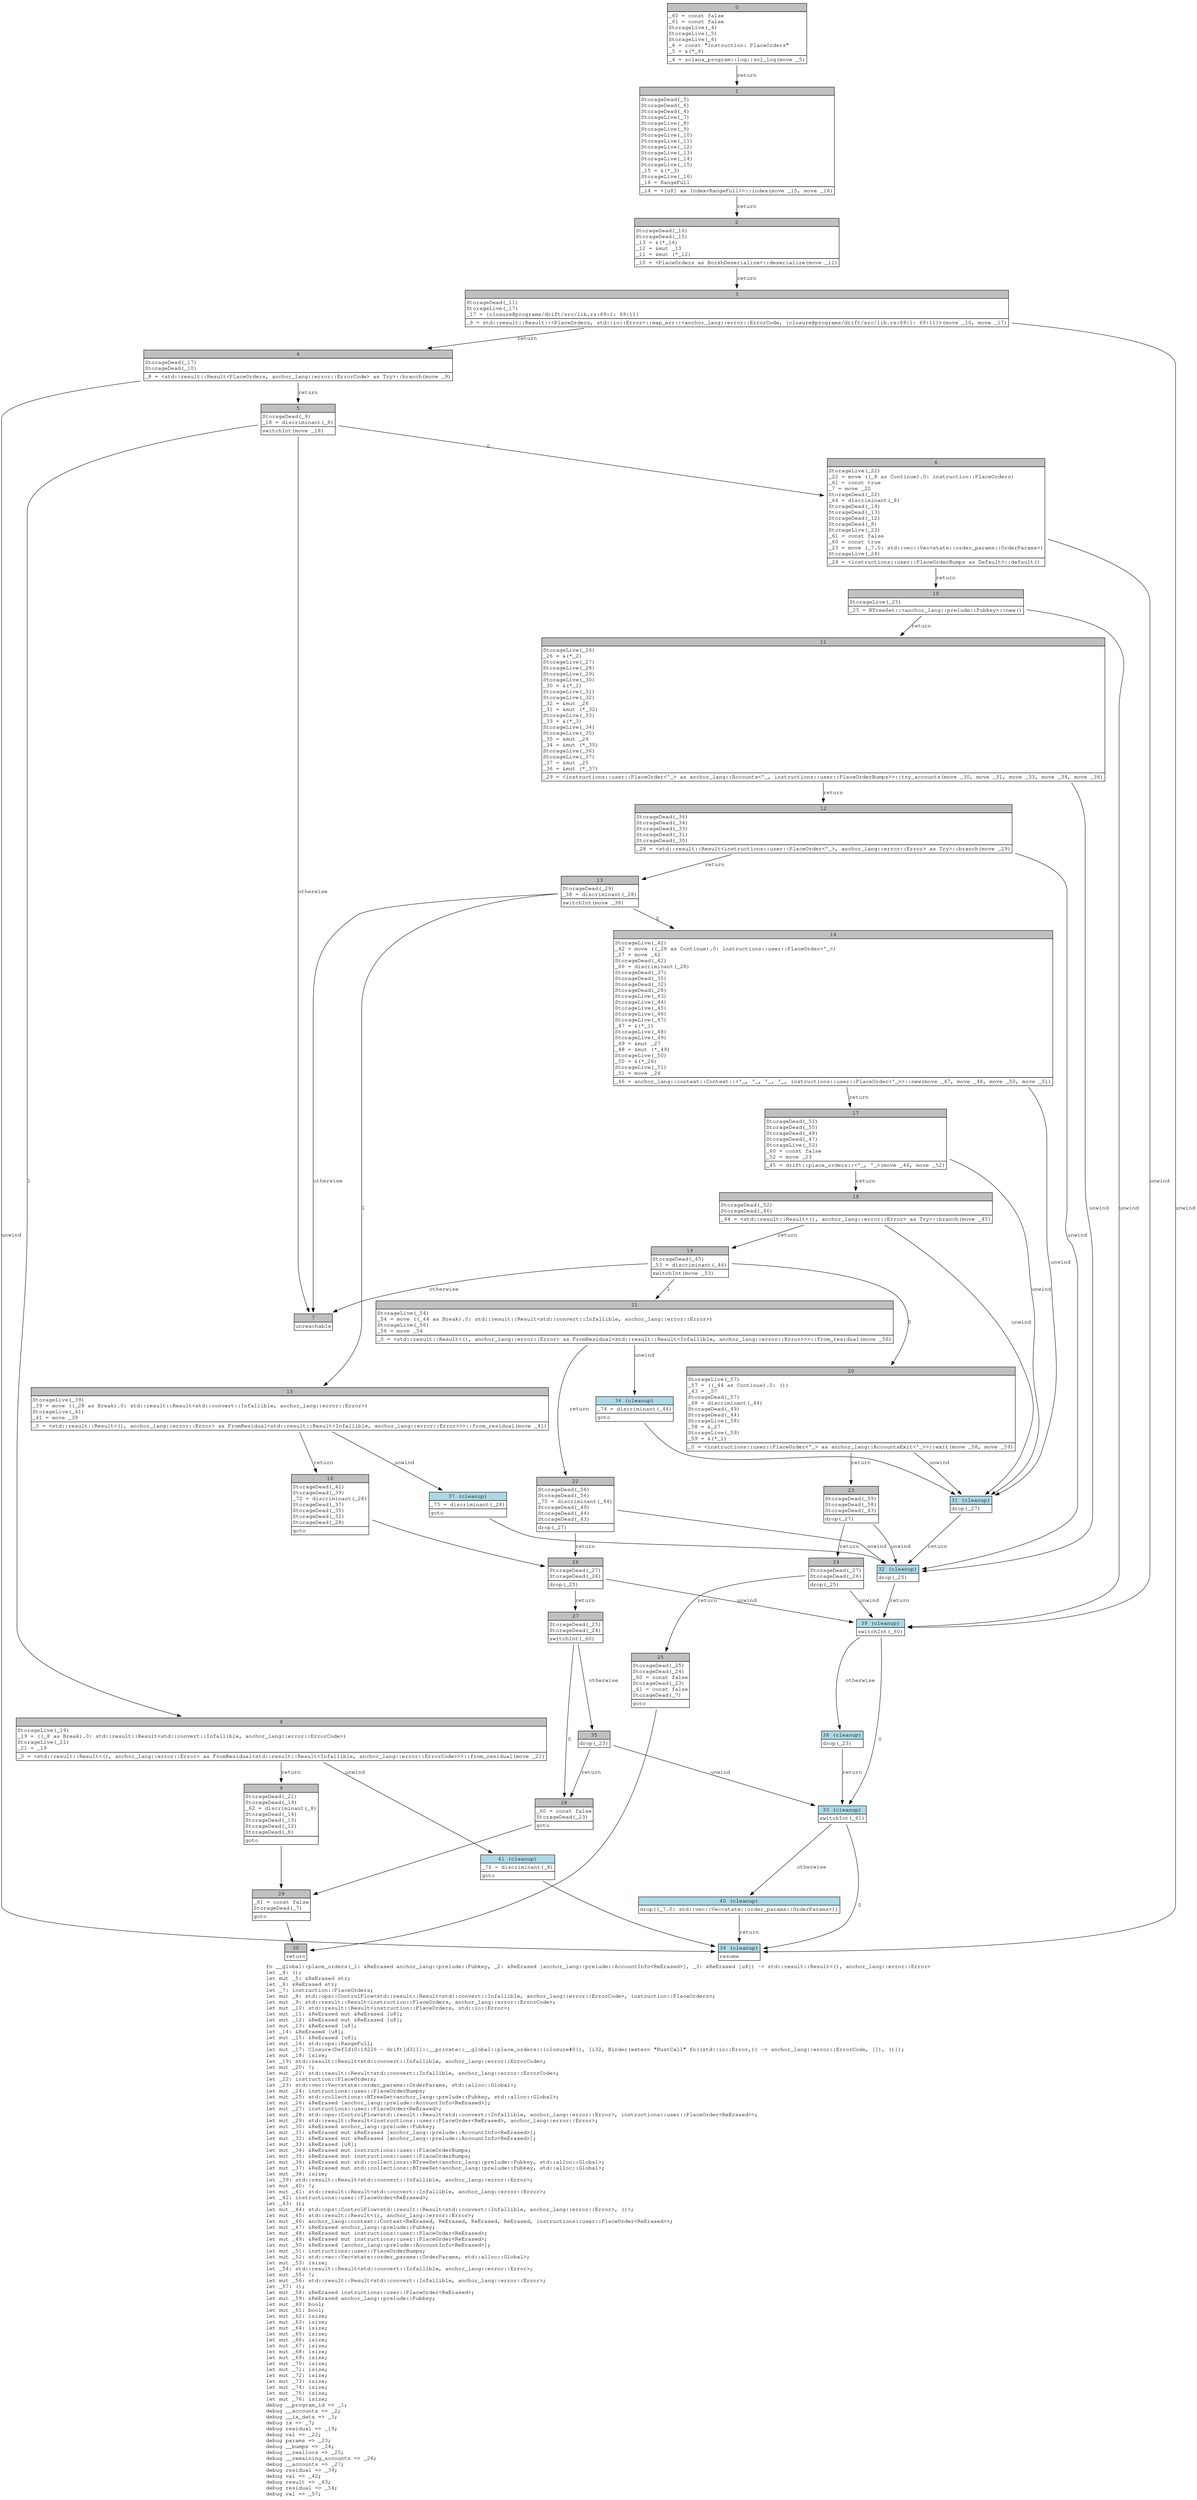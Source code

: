 digraph Mir_0_19224 {
    graph [fontname="Courier, monospace"];
    node [fontname="Courier, monospace"];
    edge [fontname="Courier, monospace"];
    label=<fn __global::place_orders(_1: &amp;ReErased anchor_lang::prelude::Pubkey, _2: &amp;ReErased [anchor_lang::prelude::AccountInfo&lt;ReErased&gt;], _3: &amp;ReErased [u8]) -&gt; std::result::Result&lt;(), anchor_lang::error::Error&gt;<br align="left"/>let _4: ();<br align="left"/>let mut _5: &amp;ReErased str;<br align="left"/>let _6: &amp;ReErased str;<br align="left"/>let _7: instruction::PlaceOrders;<br align="left"/>let mut _8: std::ops::ControlFlow&lt;std::result::Result&lt;std::convert::Infallible, anchor_lang::error::ErrorCode&gt;, instruction::PlaceOrders&gt;;<br align="left"/>let mut _9: std::result::Result&lt;instruction::PlaceOrders, anchor_lang::error::ErrorCode&gt;;<br align="left"/>let mut _10: std::result::Result&lt;instruction::PlaceOrders, std::io::Error&gt;;<br align="left"/>let mut _11: &amp;ReErased mut &amp;ReErased [u8];<br align="left"/>let mut _12: &amp;ReErased mut &amp;ReErased [u8];<br align="left"/>let mut _13: &amp;ReErased [u8];<br align="left"/>let _14: &amp;ReErased [u8];<br align="left"/>let mut _15: &amp;ReErased [u8];<br align="left"/>let mut _16: std::ops::RangeFull;<br align="left"/>let mut _17: Closure(DefId(0:19226 ~ drift[d311]::__private::__global::place_orders::{closure#0}), [i32, Binder(extern &quot;RustCall&quot; fn((std::io::Error,)) -&gt; anchor_lang::error::ErrorCode, []), ()]);<br align="left"/>let mut _18: isize;<br align="left"/>let _19: std::result::Result&lt;std::convert::Infallible, anchor_lang::error::ErrorCode&gt;;<br align="left"/>let mut _20: !;<br align="left"/>let mut _21: std::result::Result&lt;std::convert::Infallible, anchor_lang::error::ErrorCode&gt;;<br align="left"/>let _22: instruction::PlaceOrders;<br align="left"/>let _23: std::vec::Vec&lt;state::order_params::OrderParams, std::alloc::Global&gt;;<br align="left"/>let mut _24: instructions::user::PlaceOrderBumps;<br align="left"/>let mut _25: std::collections::BTreeSet&lt;anchor_lang::prelude::Pubkey, std::alloc::Global&gt;;<br align="left"/>let mut _26: &amp;ReErased [anchor_lang::prelude::AccountInfo&lt;ReErased&gt;];<br align="left"/>let mut _27: instructions::user::PlaceOrder&lt;ReErased&gt;;<br align="left"/>let mut _28: std::ops::ControlFlow&lt;std::result::Result&lt;std::convert::Infallible, anchor_lang::error::Error&gt;, instructions::user::PlaceOrder&lt;ReErased&gt;&gt;;<br align="left"/>let mut _29: std::result::Result&lt;instructions::user::PlaceOrder&lt;ReErased&gt;, anchor_lang::error::Error&gt;;<br align="left"/>let mut _30: &amp;ReErased anchor_lang::prelude::Pubkey;<br align="left"/>let mut _31: &amp;ReErased mut &amp;ReErased [anchor_lang::prelude::AccountInfo&lt;ReErased&gt;];<br align="left"/>let mut _32: &amp;ReErased mut &amp;ReErased [anchor_lang::prelude::AccountInfo&lt;ReErased&gt;];<br align="left"/>let mut _33: &amp;ReErased [u8];<br align="left"/>let mut _34: &amp;ReErased mut instructions::user::PlaceOrderBumps;<br align="left"/>let mut _35: &amp;ReErased mut instructions::user::PlaceOrderBumps;<br align="left"/>let mut _36: &amp;ReErased mut std::collections::BTreeSet&lt;anchor_lang::prelude::Pubkey, std::alloc::Global&gt;;<br align="left"/>let mut _37: &amp;ReErased mut std::collections::BTreeSet&lt;anchor_lang::prelude::Pubkey, std::alloc::Global&gt;;<br align="left"/>let mut _38: isize;<br align="left"/>let _39: std::result::Result&lt;std::convert::Infallible, anchor_lang::error::Error&gt;;<br align="left"/>let mut _40: !;<br align="left"/>let mut _41: std::result::Result&lt;std::convert::Infallible, anchor_lang::error::Error&gt;;<br align="left"/>let _42: instructions::user::PlaceOrder&lt;ReErased&gt;;<br align="left"/>let _43: ();<br align="left"/>let mut _44: std::ops::ControlFlow&lt;std::result::Result&lt;std::convert::Infallible, anchor_lang::error::Error&gt;, ()&gt;;<br align="left"/>let mut _45: std::result::Result&lt;(), anchor_lang::error::Error&gt;;<br align="left"/>let mut _46: anchor_lang::context::Context&lt;ReErased, ReErased, ReErased, ReErased, instructions::user::PlaceOrder&lt;ReErased&gt;&gt;;<br align="left"/>let mut _47: &amp;ReErased anchor_lang::prelude::Pubkey;<br align="left"/>let mut _48: &amp;ReErased mut instructions::user::PlaceOrder&lt;ReErased&gt;;<br align="left"/>let mut _49: &amp;ReErased mut instructions::user::PlaceOrder&lt;ReErased&gt;;<br align="left"/>let mut _50: &amp;ReErased [anchor_lang::prelude::AccountInfo&lt;ReErased&gt;];<br align="left"/>let mut _51: instructions::user::PlaceOrderBumps;<br align="left"/>let mut _52: std::vec::Vec&lt;state::order_params::OrderParams, std::alloc::Global&gt;;<br align="left"/>let mut _53: isize;<br align="left"/>let _54: std::result::Result&lt;std::convert::Infallible, anchor_lang::error::Error&gt;;<br align="left"/>let mut _55: !;<br align="left"/>let mut _56: std::result::Result&lt;std::convert::Infallible, anchor_lang::error::Error&gt;;<br align="left"/>let _57: ();<br align="left"/>let mut _58: &amp;ReErased instructions::user::PlaceOrder&lt;ReErased&gt;;<br align="left"/>let mut _59: &amp;ReErased anchor_lang::prelude::Pubkey;<br align="left"/>let mut _60: bool;<br align="left"/>let mut _61: bool;<br align="left"/>let mut _62: isize;<br align="left"/>let mut _63: isize;<br align="left"/>let mut _64: isize;<br align="left"/>let mut _65: isize;<br align="left"/>let mut _66: isize;<br align="left"/>let mut _67: isize;<br align="left"/>let mut _68: isize;<br align="left"/>let mut _69: isize;<br align="left"/>let mut _70: isize;<br align="left"/>let mut _71: isize;<br align="left"/>let mut _72: isize;<br align="left"/>let mut _73: isize;<br align="left"/>let mut _74: isize;<br align="left"/>let mut _75: isize;<br align="left"/>let mut _76: isize;<br align="left"/>debug __program_id =&gt; _1;<br align="left"/>debug __accounts =&gt; _2;<br align="left"/>debug __ix_data =&gt; _3;<br align="left"/>debug ix =&gt; _7;<br align="left"/>debug residual =&gt; _19;<br align="left"/>debug val =&gt; _22;<br align="left"/>debug params =&gt; _23;<br align="left"/>debug __bumps =&gt; _24;<br align="left"/>debug __reallocs =&gt; _25;<br align="left"/>debug __remaining_accounts =&gt; _26;<br align="left"/>debug __accounts =&gt; _27;<br align="left"/>debug residual =&gt; _39;<br align="left"/>debug val =&gt; _42;<br align="left"/>debug result =&gt; _43;<br align="left"/>debug residual =&gt; _54;<br align="left"/>debug val =&gt; _57;<br align="left"/>>;
    bb0__0_19224 [shape="none", label=<<table border="0" cellborder="1" cellspacing="0"><tr><td bgcolor="gray" align="center" colspan="1">0</td></tr><tr><td align="left" balign="left">_60 = const false<br/>_61 = const false<br/>StorageLive(_4)<br/>StorageLive(_5)<br/>StorageLive(_6)<br/>_6 = const &quot;Instruction: PlaceOrders&quot;<br/>_5 = &amp;(*_6)<br/></td></tr><tr><td align="left">_4 = solana_program::log::sol_log(move _5)</td></tr></table>>];
    bb1__0_19224 [shape="none", label=<<table border="0" cellborder="1" cellspacing="0"><tr><td bgcolor="gray" align="center" colspan="1">1</td></tr><tr><td align="left" balign="left">StorageDead(_5)<br/>StorageDead(_6)<br/>StorageDead(_4)<br/>StorageLive(_7)<br/>StorageLive(_8)<br/>StorageLive(_9)<br/>StorageLive(_10)<br/>StorageLive(_11)<br/>StorageLive(_12)<br/>StorageLive(_13)<br/>StorageLive(_14)<br/>StorageLive(_15)<br/>_15 = &amp;(*_3)<br/>StorageLive(_16)<br/>_16 = RangeFull<br/></td></tr><tr><td align="left">_14 = &lt;[u8] as Index&lt;RangeFull&gt;&gt;::index(move _15, move _16)</td></tr></table>>];
    bb2__0_19224 [shape="none", label=<<table border="0" cellborder="1" cellspacing="0"><tr><td bgcolor="gray" align="center" colspan="1">2</td></tr><tr><td align="left" balign="left">StorageDead(_16)<br/>StorageDead(_15)<br/>_13 = &amp;(*_14)<br/>_12 = &amp;mut _13<br/>_11 = &amp;mut (*_12)<br/></td></tr><tr><td align="left">_10 = &lt;PlaceOrders as BorshDeserialize&gt;::deserialize(move _11)</td></tr></table>>];
    bb3__0_19224 [shape="none", label=<<table border="0" cellborder="1" cellspacing="0"><tr><td bgcolor="gray" align="center" colspan="1">3</td></tr><tr><td align="left" balign="left">StorageDead(_11)<br/>StorageLive(_17)<br/>_17 = {closure@programs/drift/src/lib.rs:69:1: 69:11}<br/></td></tr><tr><td align="left">_9 = std::result::Result::&lt;PlaceOrders, std::io::Error&gt;::map_err::&lt;anchor_lang::error::ErrorCode, {closure@programs/drift/src/lib.rs:69:1: 69:11}&gt;(move _10, move _17)</td></tr></table>>];
    bb4__0_19224 [shape="none", label=<<table border="0" cellborder="1" cellspacing="0"><tr><td bgcolor="gray" align="center" colspan="1">4</td></tr><tr><td align="left" balign="left">StorageDead(_17)<br/>StorageDead(_10)<br/></td></tr><tr><td align="left">_8 = &lt;std::result::Result&lt;PlaceOrders, anchor_lang::error::ErrorCode&gt; as Try&gt;::branch(move _9)</td></tr></table>>];
    bb5__0_19224 [shape="none", label=<<table border="0" cellborder="1" cellspacing="0"><tr><td bgcolor="gray" align="center" colspan="1">5</td></tr><tr><td align="left" balign="left">StorageDead(_9)<br/>_18 = discriminant(_8)<br/></td></tr><tr><td align="left">switchInt(move _18)</td></tr></table>>];
    bb6__0_19224 [shape="none", label=<<table border="0" cellborder="1" cellspacing="0"><tr><td bgcolor="gray" align="center" colspan="1">6</td></tr><tr><td align="left" balign="left">StorageLive(_22)<br/>_22 = move ((_8 as Continue).0: instruction::PlaceOrders)<br/>_61 = const true<br/>_7 = move _22<br/>StorageDead(_22)<br/>_64 = discriminant(_8)<br/>StorageDead(_14)<br/>StorageDead(_13)<br/>StorageDead(_12)<br/>StorageDead(_8)<br/>StorageLive(_23)<br/>_61 = const false<br/>_60 = const true<br/>_23 = move (_7.0: std::vec::Vec&lt;state::order_params::OrderParams&gt;)<br/>StorageLive(_24)<br/></td></tr><tr><td align="left">_24 = &lt;instructions::user::PlaceOrderBumps as Default&gt;::default()</td></tr></table>>];
    bb7__0_19224 [shape="none", label=<<table border="0" cellborder="1" cellspacing="0"><tr><td bgcolor="gray" align="center" colspan="1">7</td></tr><tr><td align="left">unreachable</td></tr></table>>];
    bb8__0_19224 [shape="none", label=<<table border="0" cellborder="1" cellspacing="0"><tr><td bgcolor="gray" align="center" colspan="1">8</td></tr><tr><td align="left" balign="left">StorageLive(_19)<br/>_19 = ((_8 as Break).0: std::result::Result&lt;std::convert::Infallible, anchor_lang::error::ErrorCode&gt;)<br/>StorageLive(_21)<br/>_21 = _19<br/></td></tr><tr><td align="left">_0 = &lt;std::result::Result&lt;(), anchor_lang::error::Error&gt; as FromResidual&lt;std::result::Result&lt;Infallible, anchor_lang::error::ErrorCode&gt;&gt;&gt;::from_residual(move _21)</td></tr></table>>];
    bb9__0_19224 [shape="none", label=<<table border="0" cellborder="1" cellspacing="0"><tr><td bgcolor="gray" align="center" colspan="1">9</td></tr><tr><td align="left" balign="left">StorageDead(_21)<br/>StorageDead(_19)<br/>_62 = discriminant(_8)<br/>StorageDead(_14)<br/>StorageDead(_13)<br/>StorageDead(_12)<br/>StorageDead(_8)<br/></td></tr><tr><td align="left">goto</td></tr></table>>];
    bb10__0_19224 [shape="none", label=<<table border="0" cellborder="1" cellspacing="0"><tr><td bgcolor="gray" align="center" colspan="1">10</td></tr><tr><td align="left" balign="left">StorageLive(_25)<br/></td></tr><tr><td align="left">_25 = BTreeSet::&lt;anchor_lang::prelude::Pubkey&gt;::new()</td></tr></table>>];
    bb11__0_19224 [shape="none", label=<<table border="0" cellborder="1" cellspacing="0"><tr><td bgcolor="gray" align="center" colspan="1">11</td></tr><tr><td align="left" balign="left">StorageLive(_26)<br/>_26 = &amp;(*_2)<br/>StorageLive(_27)<br/>StorageLive(_28)<br/>StorageLive(_29)<br/>StorageLive(_30)<br/>_30 = &amp;(*_1)<br/>StorageLive(_31)<br/>StorageLive(_32)<br/>_32 = &amp;mut _26<br/>_31 = &amp;mut (*_32)<br/>StorageLive(_33)<br/>_33 = &amp;(*_3)<br/>StorageLive(_34)<br/>StorageLive(_35)<br/>_35 = &amp;mut _24<br/>_34 = &amp;mut (*_35)<br/>StorageLive(_36)<br/>StorageLive(_37)<br/>_37 = &amp;mut _25<br/>_36 = &amp;mut (*_37)<br/></td></tr><tr><td align="left">_29 = &lt;instructions::user::PlaceOrder&lt;'_&gt; as anchor_lang::Accounts&lt;'_, instructions::user::PlaceOrderBumps&gt;&gt;::try_accounts(move _30, move _31, move _33, move _34, move _36)</td></tr></table>>];
    bb12__0_19224 [shape="none", label=<<table border="0" cellborder="1" cellspacing="0"><tr><td bgcolor="gray" align="center" colspan="1">12</td></tr><tr><td align="left" balign="left">StorageDead(_36)<br/>StorageDead(_34)<br/>StorageDead(_33)<br/>StorageDead(_31)<br/>StorageDead(_30)<br/></td></tr><tr><td align="left">_28 = &lt;std::result::Result&lt;instructions::user::PlaceOrder&lt;'_&gt;, anchor_lang::error::Error&gt; as Try&gt;::branch(move _29)</td></tr></table>>];
    bb13__0_19224 [shape="none", label=<<table border="0" cellborder="1" cellspacing="0"><tr><td bgcolor="gray" align="center" colspan="1">13</td></tr><tr><td align="left" balign="left">StorageDead(_29)<br/>_38 = discriminant(_28)<br/></td></tr><tr><td align="left">switchInt(move _38)</td></tr></table>>];
    bb14__0_19224 [shape="none", label=<<table border="0" cellborder="1" cellspacing="0"><tr><td bgcolor="gray" align="center" colspan="1">14</td></tr><tr><td align="left" balign="left">StorageLive(_42)<br/>_42 = move ((_28 as Continue).0: instructions::user::PlaceOrder&lt;'_&gt;)<br/>_27 = move _42<br/>StorageDead(_42)<br/>_66 = discriminant(_28)<br/>StorageDead(_37)<br/>StorageDead(_35)<br/>StorageDead(_32)<br/>StorageDead(_28)<br/>StorageLive(_43)<br/>StorageLive(_44)<br/>StorageLive(_45)<br/>StorageLive(_46)<br/>StorageLive(_47)<br/>_47 = &amp;(*_1)<br/>StorageLive(_48)<br/>StorageLive(_49)<br/>_49 = &amp;mut _27<br/>_48 = &amp;mut (*_49)<br/>StorageLive(_50)<br/>_50 = &amp;(*_26)<br/>StorageLive(_51)<br/>_51 = move _24<br/></td></tr><tr><td align="left">_46 = anchor_lang::context::Context::&lt;'_, '_, '_, '_, instructions::user::PlaceOrder&lt;'_&gt;&gt;::new(move _47, move _48, move _50, move _51)</td></tr></table>>];
    bb15__0_19224 [shape="none", label=<<table border="0" cellborder="1" cellspacing="0"><tr><td bgcolor="gray" align="center" colspan="1">15</td></tr><tr><td align="left" balign="left">StorageLive(_39)<br/>_39 = move ((_28 as Break).0: std::result::Result&lt;std::convert::Infallible, anchor_lang::error::Error&gt;)<br/>StorageLive(_41)<br/>_41 = move _39<br/></td></tr><tr><td align="left">_0 = &lt;std::result::Result&lt;(), anchor_lang::error::Error&gt; as FromResidual&lt;std::result::Result&lt;Infallible, anchor_lang::error::Error&gt;&gt;&gt;::from_residual(move _41)</td></tr></table>>];
    bb16__0_19224 [shape="none", label=<<table border="0" cellborder="1" cellspacing="0"><tr><td bgcolor="gray" align="center" colspan="1">16</td></tr><tr><td align="left" balign="left">StorageDead(_41)<br/>StorageDead(_39)<br/>_72 = discriminant(_28)<br/>StorageDead(_37)<br/>StorageDead(_35)<br/>StorageDead(_32)<br/>StorageDead(_28)<br/></td></tr><tr><td align="left">goto</td></tr></table>>];
    bb17__0_19224 [shape="none", label=<<table border="0" cellborder="1" cellspacing="0"><tr><td bgcolor="gray" align="center" colspan="1">17</td></tr><tr><td align="left" balign="left">StorageDead(_51)<br/>StorageDead(_50)<br/>StorageDead(_48)<br/>StorageDead(_47)<br/>StorageLive(_52)<br/>_60 = const false<br/>_52 = move _23<br/></td></tr><tr><td align="left">_45 = drift::place_orders::&lt;'_, '_&gt;(move _46, move _52)</td></tr></table>>];
    bb18__0_19224 [shape="none", label=<<table border="0" cellborder="1" cellspacing="0"><tr><td bgcolor="gray" align="center" colspan="1">18</td></tr><tr><td align="left" balign="left">StorageDead(_52)<br/>StorageDead(_46)<br/></td></tr><tr><td align="left">_44 = &lt;std::result::Result&lt;(), anchor_lang::error::Error&gt; as Try&gt;::branch(move _45)</td></tr></table>>];
    bb19__0_19224 [shape="none", label=<<table border="0" cellborder="1" cellspacing="0"><tr><td bgcolor="gray" align="center" colspan="1">19</td></tr><tr><td align="left" balign="left">StorageDead(_45)<br/>_53 = discriminant(_44)<br/></td></tr><tr><td align="left">switchInt(move _53)</td></tr></table>>];
    bb20__0_19224 [shape="none", label=<<table border="0" cellborder="1" cellspacing="0"><tr><td bgcolor="gray" align="center" colspan="1">20</td></tr><tr><td align="left" balign="left">StorageLive(_57)<br/>_57 = ((_44 as Continue).0: ())<br/>_43 = _57<br/>StorageDead(_57)<br/>_68 = discriminant(_44)<br/>StorageDead(_49)<br/>StorageDead(_44)<br/>StorageLive(_58)<br/>_58 = &amp;_27<br/>StorageLive(_59)<br/>_59 = &amp;(*_1)<br/></td></tr><tr><td align="left">_0 = &lt;instructions::user::PlaceOrder&lt;'_&gt; as anchor_lang::AccountsExit&lt;'_&gt;&gt;::exit(move _58, move _59)</td></tr></table>>];
    bb21__0_19224 [shape="none", label=<<table border="0" cellborder="1" cellspacing="0"><tr><td bgcolor="gray" align="center" colspan="1">21</td></tr><tr><td align="left" balign="left">StorageLive(_54)<br/>_54 = move ((_44 as Break).0: std::result::Result&lt;std::convert::Infallible, anchor_lang::error::Error&gt;)<br/>StorageLive(_56)<br/>_56 = move _54<br/></td></tr><tr><td align="left">_0 = &lt;std::result::Result&lt;(), anchor_lang::error::Error&gt; as FromResidual&lt;std::result::Result&lt;Infallible, anchor_lang::error::Error&gt;&gt;&gt;::from_residual(move _56)</td></tr></table>>];
    bb22__0_19224 [shape="none", label=<<table border="0" cellborder="1" cellspacing="0"><tr><td bgcolor="gray" align="center" colspan="1">22</td></tr><tr><td align="left" balign="left">StorageDead(_56)<br/>StorageDead(_54)<br/>_70 = discriminant(_44)<br/>StorageDead(_49)<br/>StorageDead(_44)<br/>StorageDead(_43)<br/></td></tr><tr><td align="left">drop(_27)</td></tr></table>>];
    bb23__0_19224 [shape="none", label=<<table border="0" cellborder="1" cellspacing="0"><tr><td bgcolor="gray" align="center" colspan="1">23</td></tr><tr><td align="left" balign="left">StorageDead(_59)<br/>StorageDead(_58)<br/>StorageDead(_43)<br/></td></tr><tr><td align="left">drop(_27)</td></tr></table>>];
    bb24__0_19224 [shape="none", label=<<table border="0" cellborder="1" cellspacing="0"><tr><td bgcolor="gray" align="center" colspan="1">24</td></tr><tr><td align="left" balign="left">StorageDead(_27)<br/>StorageDead(_26)<br/></td></tr><tr><td align="left">drop(_25)</td></tr></table>>];
    bb25__0_19224 [shape="none", label=<<table border="0" cellborder="1" cellspacing="0"><tr><td bgcolor="gray" align="center" colspan="1">25</td></tr><tr><td align="left" balign="left">StorageDead(_25)<br/>StorageDead(_24)<br/>_60 = const false<br/>StorageDead(_23)<br/>_61 = const false<br/>StorageDead(_7)<br/></td></tr><tr><td align="left">goto</td></tr></table>>];
    bb26__0_19224 [shape="none", label=<<table border="0" cellborder="1" cellspacing="0"><tr><td bgcolor="gray" align="center" colspan="1">26</td></tr><tr><td align="left" balign="left">StorageDead(_27)<br/>StorageDead(_26)<br/></td></tr><tr><td align="left">drop(_25)</td></tr></table>>];
    bb27__0_19224 [shape="none", label=<<table border="0" cellborder="1" cellspacing="0"><tr><td bgcolor="gray" align="center" colspan="1">27</td></tr><tr><td align="left" balign="left">StorageDead(_25)<br/>StorageDead(_24)<br/></td></tr><tr><td align="left">switchInt(_60)</td></tr></table>>];
    bb28__0_19224 [shape="none", label=<<table border="0" cellborder="1" cellspacing="0"><tr><td bgcolor="gray" align="center" colspan="1">28</td></tr><tr><td align="left" balign="left">_60 = const false<br/>StorageDead(_23)<br/></td></tr><tr><td align="left">goto</td></tr></table>>];
    bb29__0_19224 [shape="none", label=<<table border="0" cellborder="1" cellspacing="0"><tr><td bgcolor="gray" align="center" colspan="1">29</td></tr><tr><td align="left" balign="left">_61 = const false<br/>StorageDead(_7)<br/></td></tr><tr><td align="left">goto</td></tr></table>>];
    bb30__0_19224 [shape="none", label=<<table border="0" cellborder="1" cellspacing="0"><tr><td bgcolor="gray" align="center" colspan="1">30</td></tr><tr><td align="left">return</td></tr></table>>];
    bb31__0_19224 [shape="none", label=<<table border="0" cellborder="1" cellspacing="0"><tr><td bgcolor="lightblue" align="center" colspan="1">31 (cleanup)</td></tr><tr><td align="left">drop(_27)</td></tr></table>>];
    bb32__0_19224 [shape="none", label=<<table border="0" cellborder="1" cellspacing="0"><tr><td bgcolor="lightblue" align="center" colspan="1">32 (cleanup)</td></tr><tr><td align="left">drop(_25)</td></tr></table>>];
    bb33__0_19224 [shape="none", label=<<table border="0" cellborder="1" cellspacing="0"><tr><td bgcolor="lightblue" align="center" colspan="1">33 (cleanup)</td></tr><tr><td align="left">switchInt(_61)</td></tr></table>>];
    bb34__0_19224 [shape="none", label=<<table border="0" cellborder="1" cellspacing="0"><tr><td bgcolor="lightblue" align="center" colspan="1">34 (cleanup)</td></tr><tr><td align="left">resume</td></tr></table>>];
    bb35__0_19224 [shape="none", label=<<table border="0" cellborder="1" cellspacing="0"><tr><td bgcolor="gray" align="center" colspan="1">35</td></tr><tr><td align="left">drop(_23)</td></tr></table>>];
    bb36__0_19224 [shape="none", label=<<table border="0" cellborder="1" cellspacing="0"><tr><td bgcolor="lightblue" align="center" colspan="1">36 (cleanup)</td></tr><tr><td align="left" balign="left">_74 = discriminant(_44)<br/></td></tr><tr><td align="left">goto</td></tr></table>>];
    bb37__0_19224 [shape="none", label=<<table border="0" cellborder="1" cellspacing="0"><tr><td bgcolor="lightblue" align="center" colspan="1">37 (cleanup)</td></tr><tr><td align="left" balign="left">_75 = discriminant(_28)<br/></td></tr><tr><td align="left">goto</td></tr></table>>];
    bb38__0_19224 [shape="none", label=<<table border="0" cellborder="1" cellspacing="0"><tr><td bgcolor="lightblue" align="center" colspan="1">38 (cleanup)</td></tr><tr><td align="left">drop(_23)</td></tr></table>>];
    bb39__0_19224 [shape="none", label=<<table border="0" cellborder="1" cellspacing="0"><tr><td bgcolor="lightblue" align="center" colspan="1">39 (cleanup)</td></tr><tr><td align="left">switchInt(_60)</td></tr></table>>];
    bb40__0_19224 [shape="none", label=<<table border="0" cellborder="1" cellspacing="0"><tr><td bgcolor="lightblue" align="center" colspan="1">40 (cleanup)</td></tr><tr><td align="left">drop((_7.0: std::vec::Vec&lt;state::order_params::OrderParams&gt;))</td></tr></table>>];
    bb41__0_19224 [shape="none", label=<<table border="0" cellborder="1" cellspacing="0"><tr><td bgcolor="lightblue" align="center" colspan="1">41 (cleanup)</td></tr><tr><td align="left" balign="left">_76 = discriminant(_8)<br/></td></tr><tr><td align="left">goto</td></tr></table>>];
    bb0__0_19224 -> bb1__0_19224 [label="return"];
    bb1__0_19224 -> bb2__0_19224 [label="return"];
    bb2__0_19224 -> bb3__0_19224 [label="return"];
    bb3__0_19224 -> bb4__0_19224 [label="return"];
    bb3__0_19224 -> bb34__0_19224 [label="unwind"];
    bb4__0_19224 -> bb5__0_19224 [label="return"];
    bb4__0_19224 -> bb34__0_19224 [label="unwind"];
    bb5__0_19224 -> bb6__0_19224 [label="0"];
    bb5__0_19224 -> bb8__0_19224 [label="1"];
    bb5__0_19224 -> bb7__0_19224 [label="otherwise"];
    bb6__0_19224 -> bb10__0_19224 [label="return"];
    bb6__0_19224 -> bb39__0_19224 [label="unwind"];
    bb8__0_19224 -> bb9__0_19224 [label="return"];
    bb8__0_19224 -> bb41__0_19224 [label="unwind"];
    bb9__0_19224 -> bb29__0_19224 [label=""];
    bb10__0_19224 -> bb11__0_19224 [label="return"];
    bb10__0_19224 -> bb39__0_19224 [label="unwind"];
    bb11__0_19224 -> bb12__0_19224 [label="return"];
    bb11__0_19224 -> bb32__0_19224 [label="unwind"];
    bb12__0_19224 -> bb13__0_19224 [label="return"];
    bb12__0_19224 -> bb32__0_19224 [label="unwind"];
    bb13__0_19224 -> bb14__0_19224 [label="0"];
    bb13__0_19224 -> bb15__0_19224 [label="1"];
    bb13__0_19224 -> bb7__0_19224 [label="otherwise"];
    bb14__0_19224 -> bb17__0_19224 [label="return"];
    bb14__0_19224 -> bb31__0_19224 [label="unwind"];
    bb15__0_19224 -> bb16__0_19224 [label="return"];
    bb15__0_19224 -> bb37__0_19224 [label="unwind"];
    bb16__0_19224 -> bb26__0_19224 [label=""];
    bb17__0_19224 -> bb18__0_19224 [label="return"];
    bb17__0_19224 -> bb31__0_19224 [label="unwind"];
    bb18__0_19224 -> bb19__0_19224 [label="return"];
    bb18__0_19224 -> bb31__0_19224 [label="unwind"];
    bb19__0_19224 -> bb20__0_19224 [label="0"];
    bb19__0_19224 -> bb21__0_19224 [label="1"];
    bb19__0_19224 -> bb7__0_19224 [label="otherwise"];
    bb20__0_19224 -> bb23__0_19224 [label="return"];
    bb20__0_19224 -> bb31__0_19224 [label="unwind"];
    bb21__0_19224 -> bb22__0_19224 [label="return"];
    bb21__0_19224 -> bb36__0_19224 [label="unwind"];
    bb22__0_19224 -> bb26__0_19224 [label="return"];
    bb22__0_19224 -> bb32__0_19224 [label="unwind"];
    bb23__0_19224 -> bb24__0_19224 [label="return"];
    bb23__0_19224 -> bb32__0_19224 [label="unwind"];
    bb24__0_19224 -> bb25__0_19224 [label="return"];
    bb24__0_19224 -> bb39__0_19224 [label="unwind"];
    bb25__0_19224 -> bb30__0_19224 [label=""];
    bb26__0_19224 -> bb27__0_19224 [label="return"];
    bb26__0_19224 -> bb39__0_19224 [label="unwind"];
    bb27__0_19224 -> bb28__0_19224 [label="0"];
    bb27__0_19224 -> bb35__0_19224 [label="otherwise"];
    bb28__0_19224 -> bb29__0_19224 [label=""];
    bb29__0_19224 -> bb30__0_19224 [label=""];
    bb31__0_19224 -> bb32__0_19224 [label="return"];
    bb32__0_19224 -> bb39__0_19224 [label="return"];
    bb33__0_19224 -> bb34__0_19224 [label="0"];
    bb33__0_19224 -> bb40__0_19224 [label="otherwise"];
    bb35__0_19224 -> bb28__0_19224 [label="return"];
    bb35__0_19224 -> bb33__0_19224 [label="unwind"];
    bb36__0_19224 -> bb31__0_19224 [label=""];
    bb37__0_19224 -> bb32__0_19224 [label=""];
    bb38__0_19224 -> bb33__0_19224 [label="return"];
    bb39__0_19224 -> bb33__0_19224 [label="0"];
    bb39__0_19224 -> bb38__0_19224 [label="otherwise"];
    bb40__0_19224 -> bb34__0_19224 [label="return"];
    bb41__0_19224 -> bb34__0_19224 [label=""];
}
